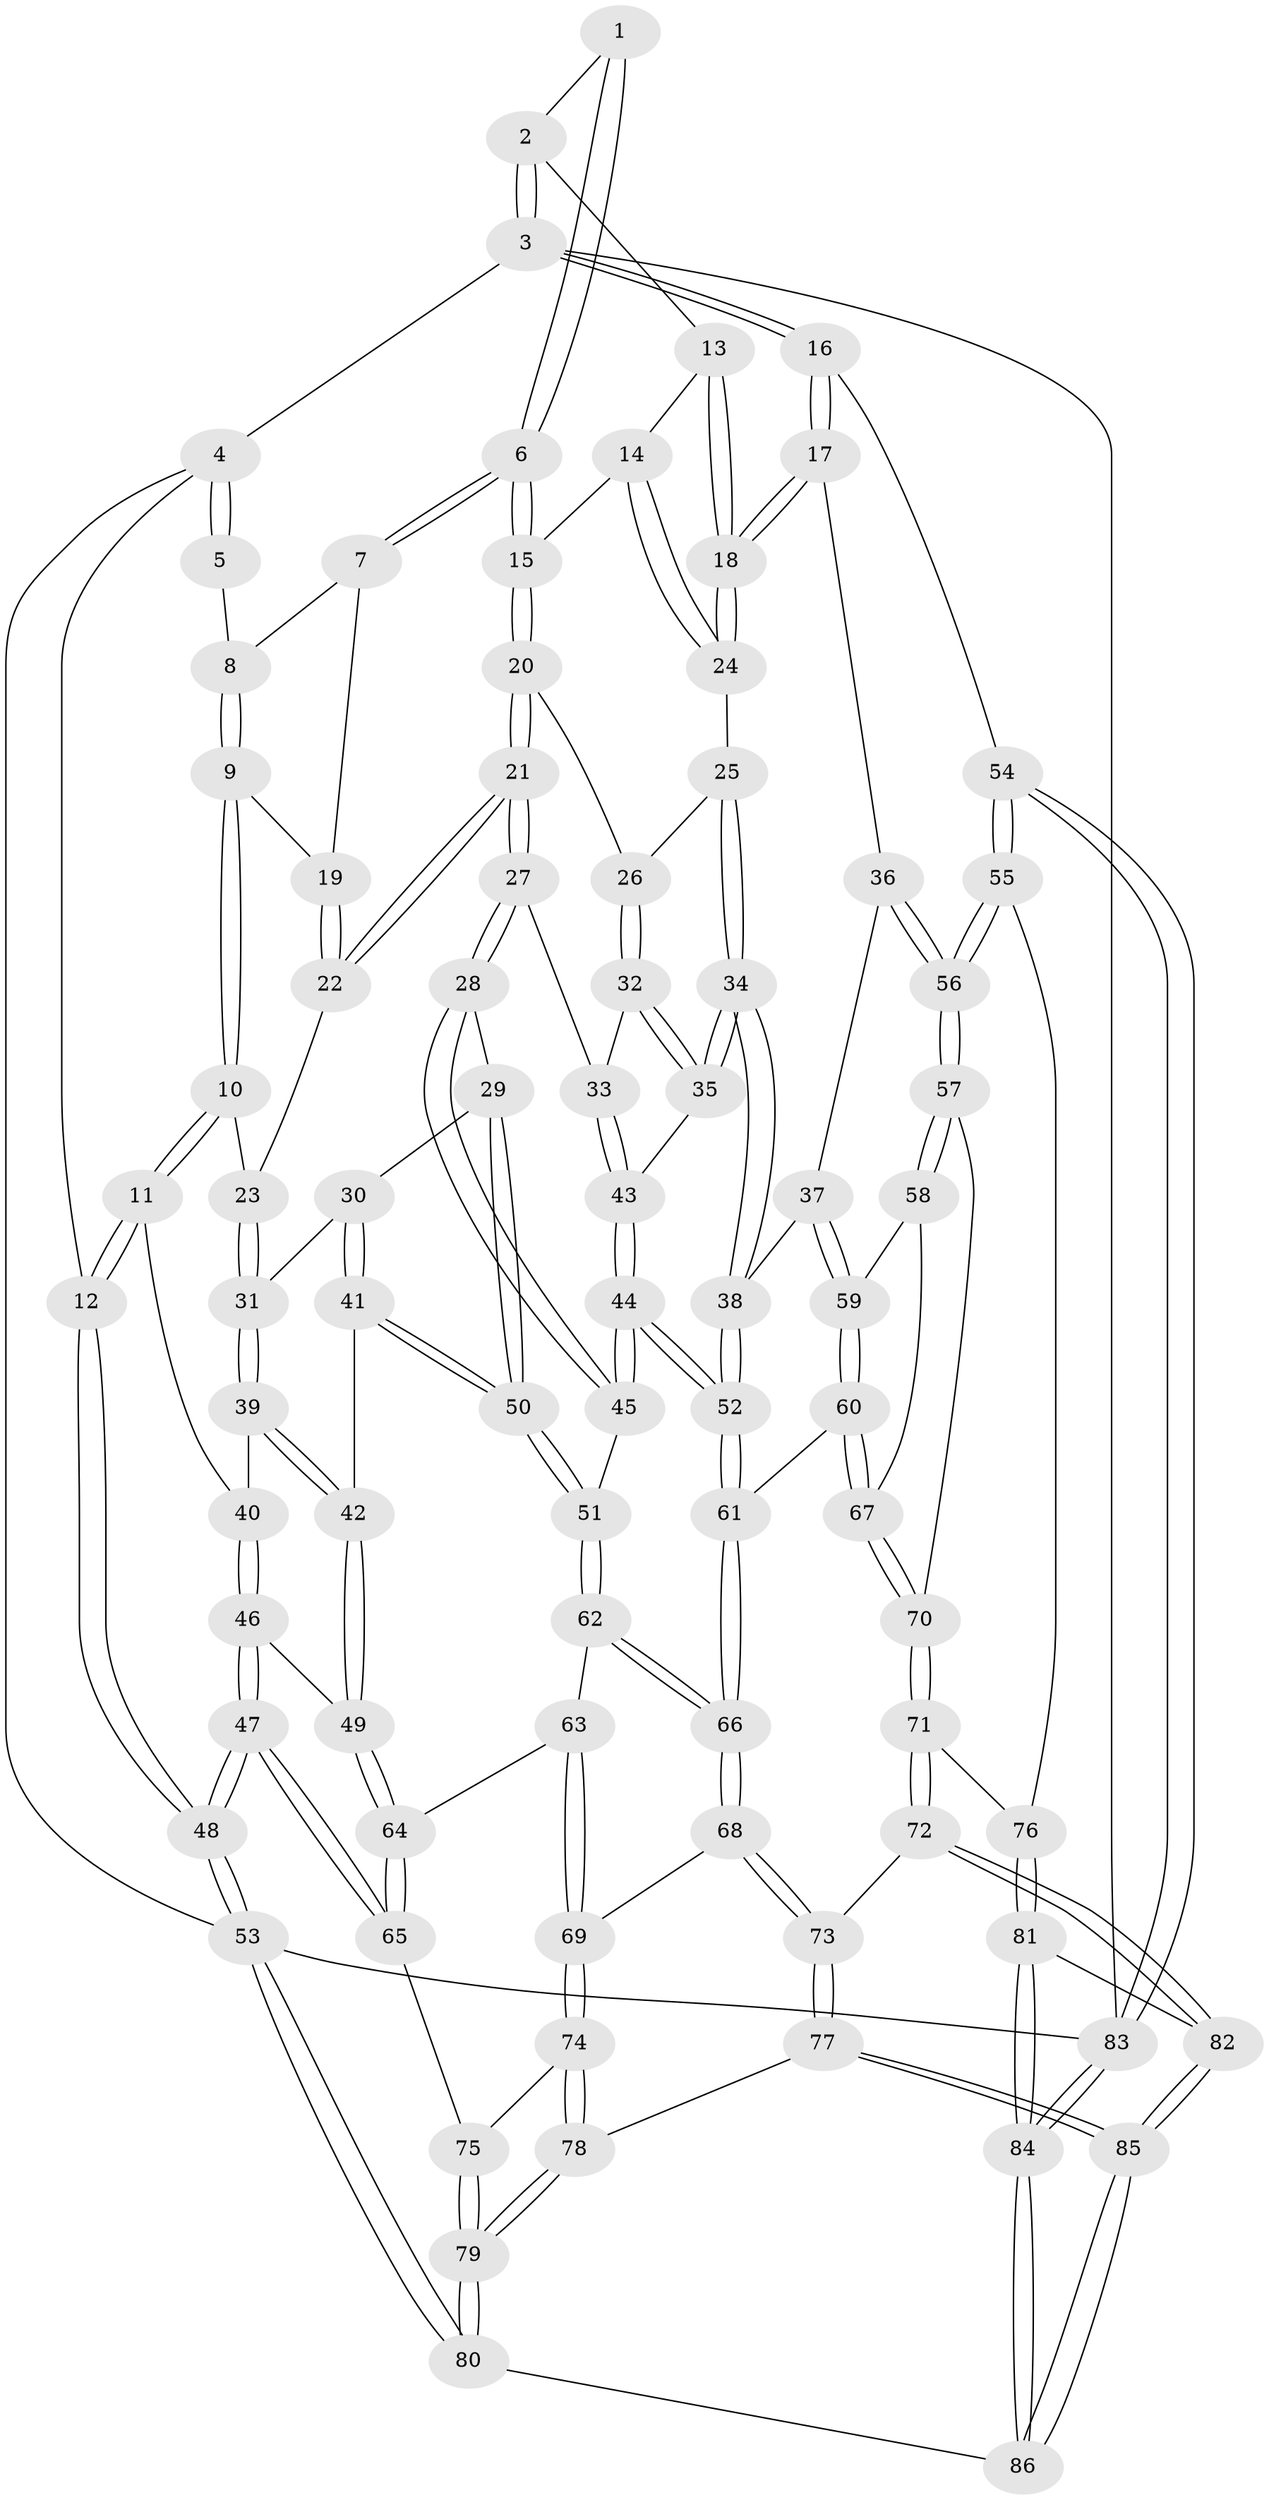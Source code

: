 // coarse degree distribution, {3: 0.4, 2: 0.05714285714285714, 4: 0.42857142857142855, 5: 0.11428571428571428}
// Generated by graph-tools (version 1.1) at 2025/38/03/04/25 23:38:23]
// undirected, 86 vertices, 212 edges
graph export_dot {
  node [color=gray90,style=filled];
  1 [pos="+0.4862035860561405+0"];
  2 [pos="+0.9226400487881015+0"];
  3 [pos="+1+0"];
  4 [pos="+0+0"];
  5 [pos="+0.12290626374092402+0"];
  6 [pos="+0.48619896337962226+0.08584217850761211"];
  7 [pos="+0.32507515043553536+0.11502549315764862"];
  8 [pos="+0.22000120266010734+0"];
  9 [pos="+0.2437071676603695+0.14073257630159658"];
  10 [pos="+0.12408111646631476+0.23530299715130734"];
  11 [pos="+0.06017257224597842+0.24751971200628772"];
  12 [pos="+0+0.09360901582449609"];
  13 [pos="+0.8327669063139743+0"];
  14 [pos="+0.6225888137966774+0.16865427085010828"];
  15 [pos="+0.5109492361730338+0.14708498806690345"];
  16 [pos="+1+0.390864606809672"];
  17 [pos="+0.8857987525615089+0.31429562757293966"];
  18 [pos="+0.8331590976715395+0.26965835720730674"];
  19 [pos="+0.30458524375055035+0.13475126069070784"];
  20 [pos="+0.4815324582280209+0.21497291258611617"];
  21 [pos="+0.370575514288417+0.2815964005562219"];
  22 [pos="+0.32072288484170597+0.26425473409490213"];
  23 [pos="+0.31699071568808185+0.26446765804857575"];
  24 [pos="+0.7246587322865905+0.26098477912841317"];
  25 [pos="+0.6831100754492333+0.31000296542298866"];
  26 [pos="+0.5122126165294542+0.28401197312119164"];
  27 [pos="+0.3685517824465761+0.3567055703365031"];
  28 [pos="+0.34992134538719255+0.3888259081254542"];
  29 [pos="+0.3419735739142708+0.3947733862422162"];
  30 [pos="+0.2636770816988369+0.3693136481897658"];
  31 [pos="+0.2530330980557235+0.3638145259129735"];
  32 [pos="+0.5222216221866646+0.31643055843863716"];
  33 [pos="+0.4282030971708407+0.38685711250106986"];
  34 [pos="+0.6170054983538829+0.41297408042675493"];
  35 [pos="+0.5395383306388243+0.35279537583630377"];
  36 [pos="+0.7133972805818296+0.4662224798789771"];
  37 [pos="+0.6947801393111798+0.4694642835374309"];
  38 [pos="+0.6248234960242148+0.454722089653608"];
  39 [pos="+0.21223541537914345+0.3677765463038465"];
  40 [pos="+0.08726886218181354+0.29583177821904894"];
  41 [pos="+0.2660865176326747+0.48776146069721626"];
  42 [pos="+0.26102380577230583+0.4869903988104009"];
  43 [pos="+0.4639613177273305+0.4201501839837251"];
  44 [pos="+0.4675376600280379+0.5298337817731652"];
  45 [pos="+0.4543141131251146+0.5241825921465115"];
  46 [pos="+0.1176660647356568+0.455529117446858"];
  47 [pos="+0+0.6946669387695213"];
  48 [pos="+0+0.7065478648489812"];
  49 [pos="+0.19142248068249373+0.5026680158748174"];
  50 [pos="+0.27967790947008153+0.49055220609132844"];
  51 [pos="+0.29155047366309106+0.5053491798476651"];
  52 [pos="+0.5204610779064026+0.5875654282940725"];
  53 [pos="+0+1"];
  54 [pos="+1+0.6691199246226139"];
  55 [pos="+1+0.6663338780370168"];
  56 [pos="+0.990604066466628+0.6600885302481374"];
  57 [pos="+0.887779451632912+0.6590205297624884"];
  58 [pos="+0.7566146803799032+0.6067595122195837"];
  59 [pos="+0.7167228616646045+0.5593467765977845"];
  60 [pos="+0.5511033100029622+0.6283623899688677"];
  61 [pos="+0.5208931535197443+0.6063142820503864"];
  62 [pos="+0.29882776666437666+0.6304396974600499"];
  63 [pos="+0.2821710448539835+0.6469731342389756"];
  64 [pos="+0.14506832460668337+0.6858090667188299"];
  65 [pos="+0.11460154726019837+0.7107361227369262"];
  66 [pos="+0.4896218034621613+0.6309655843013479"];
  67 [pos="+0.5623017404553488+0.6384440531122353"];
  68 [pos="+0.42043924124791937+0.7775332547489123"];
  69 [pos="+0.35634217848897276+0.7897160894649912"];
  70 [pos="+0.6332640903608246+0.7386072547754278"];
  71 [pos="+0.6334931046632256+0.7709594534368762"];
  72 [pos="+0.49545167305905+0.8690158122969671"];
  73 [pos="+0.4907364768599623+0.8695409405318633"];
  74 [pos="+0.3471400808476377+0.7970610160734233"];
  75 [pos="+0.190832509690508+0.8092498938782801"];
  76 [pos="+0.678030488131514+0.8378972359576854"];
  77 [pos="+0.47791357400490075+0.8944316535537866"];
  78 [pos="+0.3353980224157272+0.9293400497879598"];
  79 [pos="+0.2067193346225895+1"];
  80 [pos="+0.1835029501976889+1"];
  81 [pos="+0.7030338943285067+0.9285733268390638"];
  82 [pos="+0.585687747849005+0.9248736124540426"];
  83 [pos="+1+1"];
  84 [pos="+1+1"];
  85 [pos="+0.47029594577236883+1"];
  86 [pos="+0.4684686205846155+1"];
  1 -- 2;
  1 -- 6;
  1 -- 6;
  2 -- 3;
  2 -- 3;
  2 -- 13;
  3 -- 4;
  3 -- 16;
  3 -- 16;
  3 -- 83;
  4 -- 5;
  4 -- 5;
  4 -- 12;
  4 -- 53;
  5 -- 8;
  6 -- 7;
  6 -- 7;
  6 -- 15;
  6 -- 15;
  7 -- 8;
  7 -- 19;
  8 -- 9;
  8 -- 9;
  9 -- 10;
  9 -- 10;
  9 -- 19;
  10 -- 11;
  10 -- 11;
  10 -- 23;
  11 -- 12;
  11 -- 12;
  11 -- 40;
  12 -- 48;
  12 -- 48;
  13 -- 14;
  13 -- 18;
  13 -- 18;
  14 -- 15;
  14 -- 24;
  14 -- 24;
  15 -- 20;
  15 -- 20;
  16 -- 17;
  16 -- 17;
  16 -- 54;
  17 -- 18;
  17 -- 18;
  17 -- 36;
  18 -- 24;
  18 -- 24;
  19 -- 22;
  19 -- 22;
  20 -- 21;
  20 -- 21;
  20 -- 26;
  21 -- 22;
  21 -- 22;
  21 -- 27;
  21 -- 27;
  22 -- 23;
  23 -- 31;
  23 -- 31;
  24 -- 25;
  25 -- 26;
  25 -- 34;
  25 -- 34;
  26 -- 32;
  26 -- 32;
  27 -- 28;
  27 -- 28;
  27 -- 33;
  28 -- 29;
  28 -- 45;
  28 -- 45;
  29 -- 30;
  29 -- 50;
  29 -- 50;
  30 -- 31;
  30 -- 41;
  30 -- 41;
  31 -- 39;
  31 -- 39;
  32 -- 33;
  32 -- 35;
  32 -- 35;
  33 -- 43;
  33 -- 43;
  34 -- 35;
  34 -- 35;
  34 -- 38;
  34 -- 38;
  35 -- 43;
  36 -- 37;
  36 -- 56;
  36 -- 56;
  37 -- 38;
  37 -- 59;
  37 -- 59;
  38 -- 52;
  38 -- 52;
  39 -- 40;
  39 -- 42;
  39 -- 42;
  40 -- 46;
  40 -- 46;
  41 -- 42;
  41 -- 50;
  41 -- 50;
  42 -- 49;
  42 -- 49;
  43 -- 44;
  43 -- 44;
  44 -- 45;
  44 -- 45;
  44 -- 52;
  44 -- 52;
  45 -- 51;
  46 -- 47;
  46 -- 47;
  46 -- 49;
  47 -- 48;
  47 -- 48;
  47 -- 65;
  47 -- 65;
  48 -- 53;
  48 -- 53;
  49 -- 64;
  49 -- 64;
  50 -- 51;
  50 -- 51;
  51 -- 62;
  51 -- 62;
  52 -- 61;
  52 -- 61;
  53 -- 80;
  53 -- 80;
  53 -- 83;
  54 -- 55;
  54 -- 55;
  54 -- 83;
  54 -- 83;
  55 -- 56;
  55 -- 56;
  55 -- 76;
  56 -- 57;
  56 -- 57;
  57 -- 58;
  57 -- 58;
  57 -- 70;
  58 -- 59;
  58 -- 67;
  59 -- 60;
  59 -- 60;
  60 -- 61;
  60 -- 67;
  60 -- 67;
  61 -- 66;
  61 -- 66;
  62 -- 63;
  62 -- 66;
  62 -- 66;
  63 -- 64;
  63 -- 69;
  63 -- 69;
  64 -- 65;
  64 -- 65;
  65 -- 75;
  66 -- 68;
  66 -- 68;
  67 -- 70;
  67 -- 70;
  68 -- 69;
  68 -- 73;
  68 -- 73;
  69 -- 74;
  69 -- 74;
  70 -- 71;
  70 -- 71;
  71 -- 72;
  71 -- 72;
  71 -- 76;
  72 -- 73;
  72 -- 82;
  72 -- 82;
  73 -- 77;
  73 -- 77;
  74 -- 75;
  74 -- 78;
  74 -- 78;
  75 -- 79;
  75 -- 79;
  76 -- 81;
  76 -- 81;
  77 -- 78;
  77 -- 85;
  77 -- 85;
  78 -- 79;
  78 -- 79;
  79 -- 80;
  79 -- 80;
  80 -- 86;
  81 -- 82;
  81 -- 84;
  81 -- 84;
  82 -- 85;
  82 -- 85;
  83 -- 84;
  83 -- 84;
  84 -- 86;
  84 -- 86;
  85 -- 86;
  85 -- 86;
}
